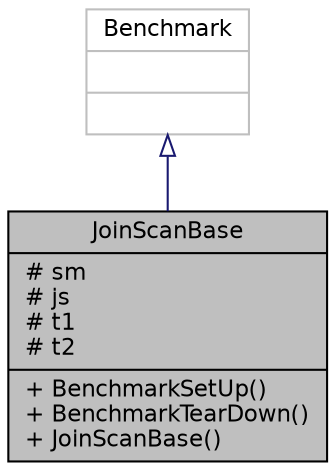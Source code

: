 digraph "JoinScanBase"
{
  edge [fontname="Helvetica",fontsize="11",labelfontname="Helvetica",labelfontsize="11"];
  node [fontname="Helvetica",fontsize="11",shape=record];
  Node1 [label="{JoinScanBase\n|# sm\l# js\l# t1\l# t2\l|+ BenchmarkSetUp()\l+ BenchmarkTearDown()\l+ JoinScanBase()\l}",height=0.2,width=0.4,color="black", fillcolor="grey75", style="filled" fontcolor="black"];
  Node2 -> Node1 [dir="back",color="midnightblue",fontsize="11",style="solid",arrowtail="onormal",fontname="Helvetica"];
  Node2 [label="{Benchmark\n||}",height=0.2,width=0.4,color="grey75", fillcolor="white", style="filled"];
}
